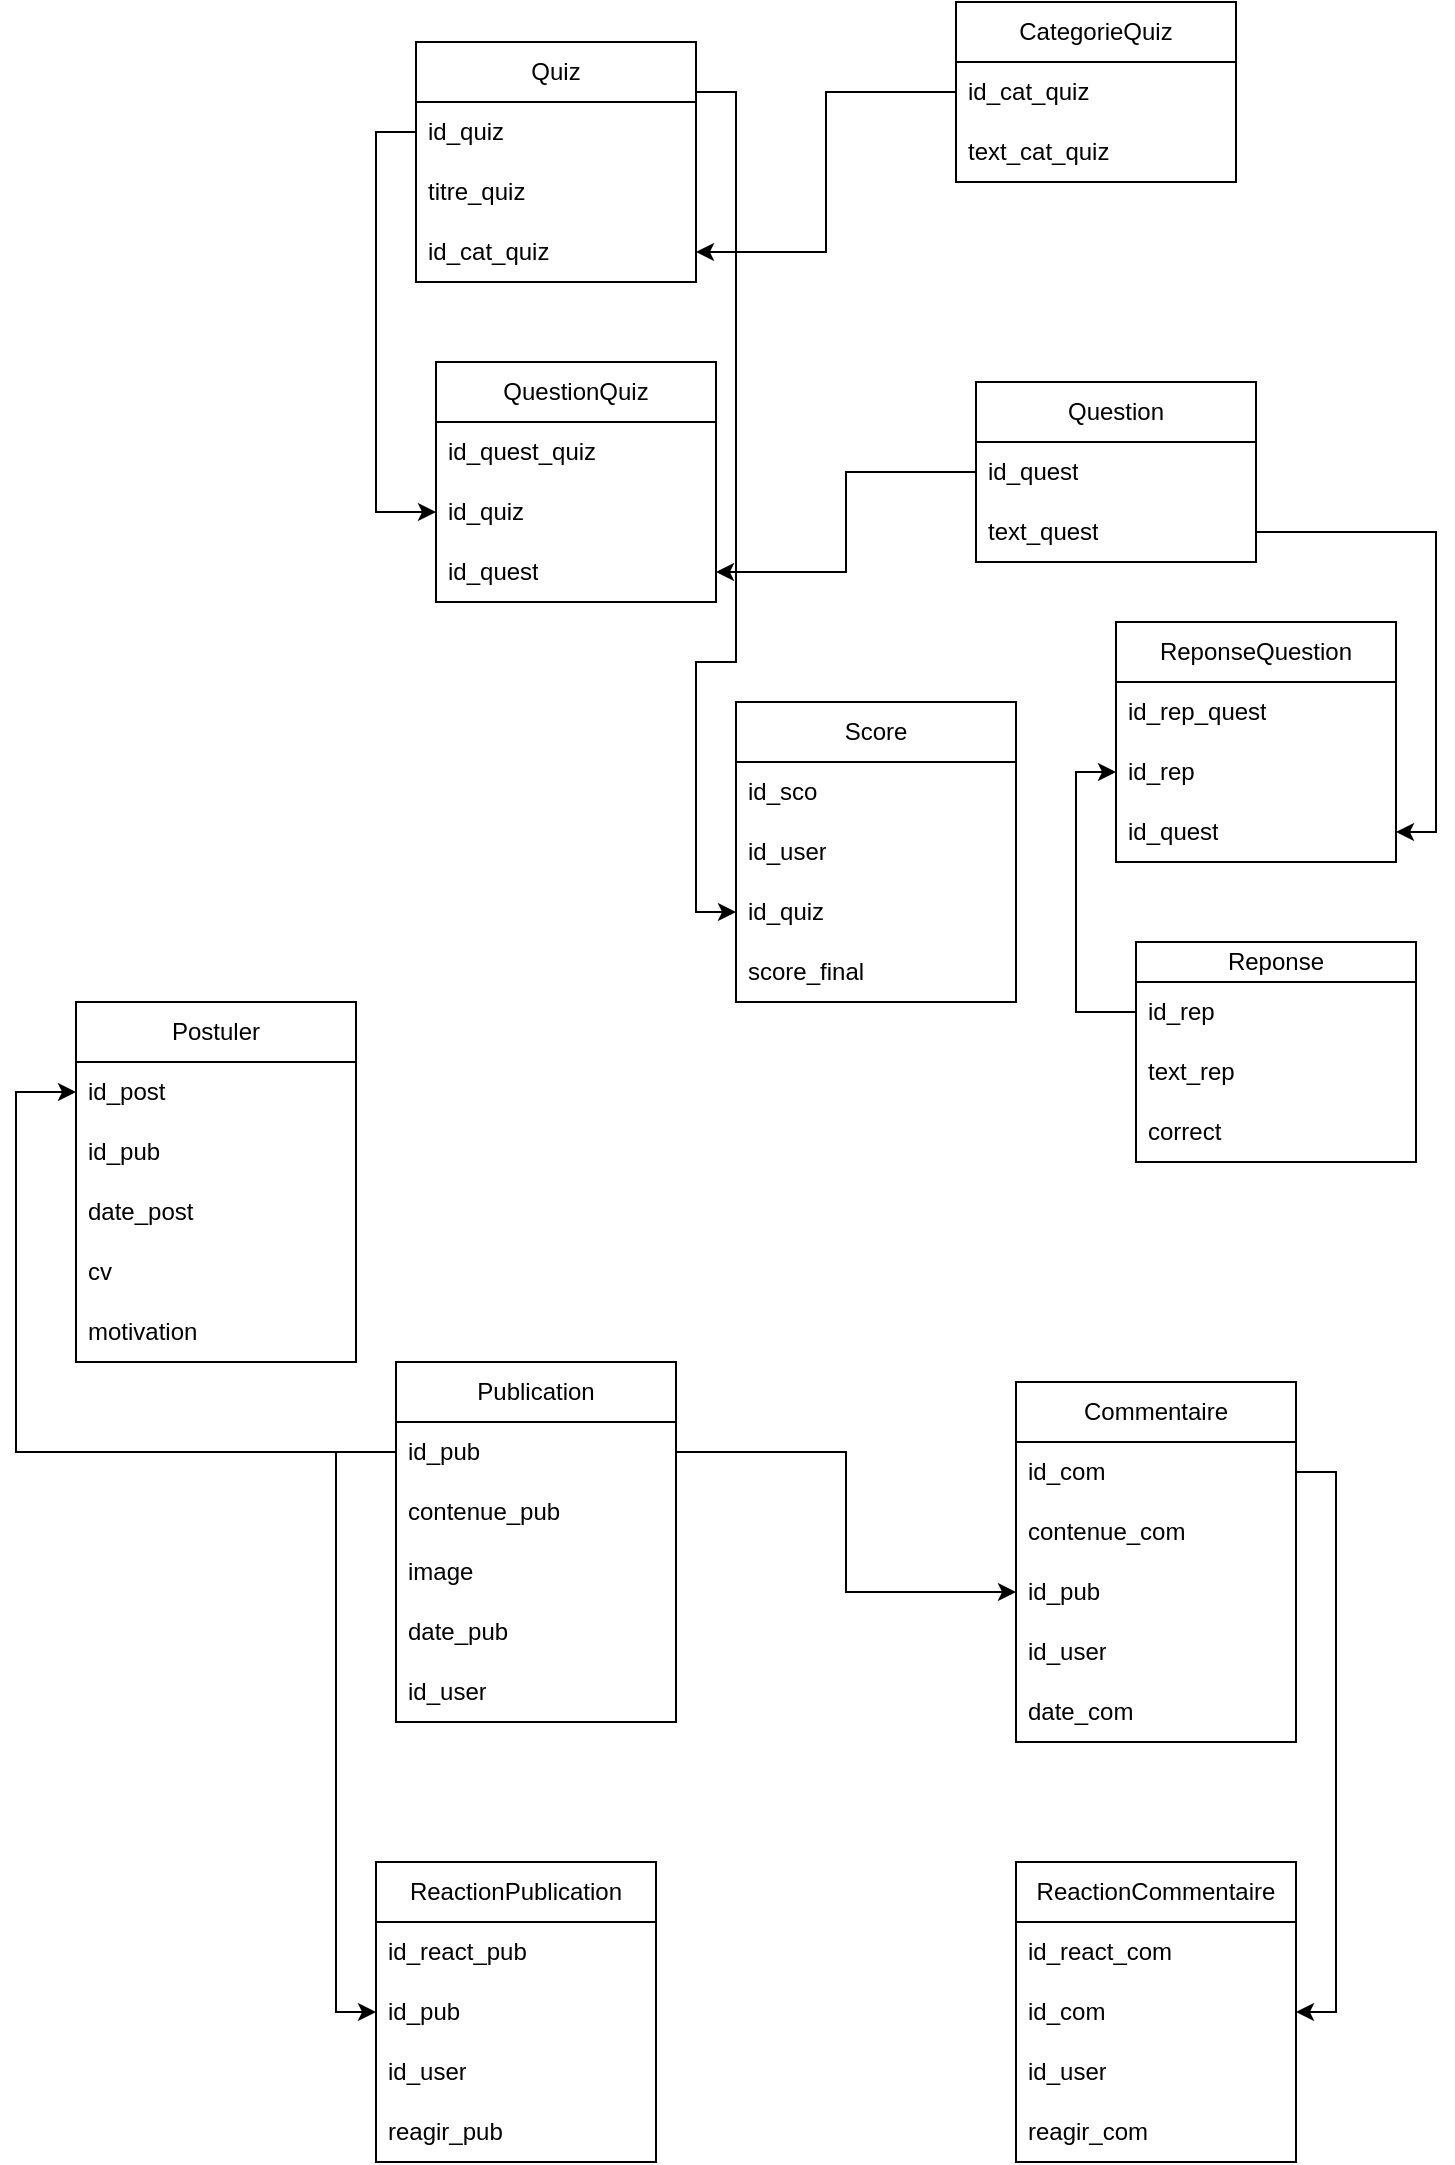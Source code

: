 <mxfile version="22.0.5" type="github">
  <diagram name="Page-1" id="UFJu97HvRUOwNE9ePPy3">
    <mxGraphModel dx="1594" dy="488" grid="1" gridSize="10" guides="1" tooltips="1" connect="1" arrows="1" fold="1" page="1" pageScale="1" pageWidth="827" pageHeight="1169" math="0" shadow="0">
      <root>
        <mxCell id="0" />
        <mxCell id="1" parent="0" />
        <mxCell id="z03NvMZPknzm_3UlsVg8-1" value="Question" style="swimlane;fontStyle=0;childLayout=stackLayout;horizontal=1;startSize=30;horizontalStack=0;resizeParent=1;resizeParentMax=0;resizeLast=0;collapsible=1;marginBottom=0;whiteSpace=wrap;html=1;" vertex="1" parent="1">
          <mxGeometry x="290" y="210" width="140" height="90" as="geometry" />
        </mxCell>
        <mxCell id="z03NvMZPknzm_3UlsVg8-2" value="id_quest" style="text;strokeColor=none;fillColor=none;align=left;verticalAlign=middle;spacingLeft=4;spacingRight=4;overflow=hidden;points=[[0,0.5],[1,0.5]];portConstraint=eastwest;rotatable=0;whiteSpace=wrap;html=1;" vertex="1" parent="z03NvMZPknzm_3UlsVg8-1">
          <mxGeometry y="30" width="140" height="30" as="geometry" />
        </mxCell>
        <mxCell id="z03NvMZPknzm_3UlsVg8-3" value="text_quest" style="text;strokeColor=none;fillColor=none;align=left;verticalAlign=middle;spacingLeft=4;spacingRight=4;overflow=hidden;points=[[0,0.5],[1,0.5]];portConstraint=eastwest;rotatable=0;whiteSpace=wrap;html=1;" vertex="1" parent="z03NvMZPknzm_3UlsVg8-1">
          <mxGeometry y="60" width="140" height="30" as="geometry" />
        </mxCell>
        <mxCell id="z03NvMZPknzm_3UlsVg8-5" value="Quiz" style="swimlane;fontStyle=0;childLayout=stackLayout;horizontal=1;startSize=30;horizontalStack=0;resizeParent=1;resizeParentMax=0;resizeLast=0;collapsible=1;marginBottom=0;whiteSpace=wrap;html=1;" vertex="1" parent="1">
          <mxGeometry x="10" y="40" width="140" height="120" as="geometry" />
        </mxCell>
        <mxCell id="z03NvMZPknzm_3UlsVg8-6" value="id_quiz" style="text;strokeColor=none;fillColor=none;align=left;verticalAlign=middle;spacingLeft=4;spacingRight=4;overflow=hidden;points=[[0,0.5],[1,0.5]];portConstraint=eastwest;rotatable=0;whiteSpace=wrap;html=1;" vertex="1" parent="z03NvMZPknzm_3UlsVg8-5">
          <mxGeometry y="30" width="140" height="30" as="geometry" />
        </mxCell>
        <mxCell id="z03NvMZPknzm_3UlsVg8-7" value="titre_quiz" style="text;strokeColor=none;fillColor=none;align=left;verticalAlign=middle;spacingLeft=4;spacingRight=4;overflow=hidden;points=[[0,0.5],[1,0.5]];portConstraint=eastwest;rotatable=0;whiteSpace=wrap;html=1;" vertex="1" parent="z03NvMZPknzm_3UlsVg8-5">
          <mxGeometry y="60" width="140" height="30" as="geometry" />
        </mxCell>
        <mxCell id="z03NvMZPknzm_3UlsVg8-33" value="id_cat_quiz" style="text;strokeColor=none;fillColor=none;align=left;verticalAlign=middle;spacingLeft=4;spacingRight=4;overflow=hidden;points=[[0,0.5],[1,0.5]];portConstraint=eastwest;rotatable=0;whiteSpace=wrap;html=1;" vertex="1" parent="z03NvMZPknzm_3UlsVg8-5">
          <mxGeometry y="90" width="140" height="30" as="geometry" />
        </mxCell>
        <mxCell id="z03NvMZPknzm_3UlsVg8-9" value="Reponse" style="swimlane;fontStyle=0;childLayout=stackLayout;horizontal=1;startSize=20;horizontalStack=0;resizeParent=1;resizeParentMax=0;resizeLast=0;collapsible=1;marginBottom=0;whiteSpace=wrap;html=1;" vertex="1" parent="1">
          <mxGeometry x="370" y="490" width="140" height="110" as="geometry" />
        </mxCell>
        <mxCell id="z03NvMZPknzm_3UlsVg8-10" value="id_rep" style="text;strokeColor=none;fillColor=none;align=left;verticalAlign=middle;spacingLeft=4;spacingRight=4;overflow=hidden;points=[[0,0.5],[1,0.5]];portConstraint=eastwest;rotatable=0;whiteSpace=wrap;html=1;" vertex="1" parent="z03NvMZPknzm_3UlsVg8-9">
          <mxGeometry y="20" width="140" height="30" as="geometry" />
        </mxCell>
        <mxCell id="z03NvMZPknzm_3UlsVg8-11" value="text_rep" style="text;strokeColor=none;fillColor=none;align=left;verticalAlign=middle;spacingLeft=4;spacingRight=4;overflow=hidden;points=[[0,0.5],[1,0.5]];portConstraint=eastwest;rotatable=0;whiteSpace=wrap;html=1;" vertex="1" parent="z03NvMZPknzm_3UlsVg8-9">
          <mxGeometry y="50" width="140" height="30" as="geometry" />
        </mxCell>
        <mxCell id="z03NvMZPknzm_3UlsVg8-12" value="correct" style="text;strokeColor=none;fillColor=none;align=left;verticalAlign=middle;spacingLeft=4;spacingRight=4;overflow=hidden;points=[[0,0.5],[1,0.5]];portConstraint=eastwest;rotatable=0;whiteSpace=wrap;html=1;" vertex="1" parent="z03NvMZPknzm_3UlsVg8-9">
          <mxGeometry y="80" width="140" height="30" as="geometry" />
        </mxCell>
        <mxCell id="z03NvMZPknzm_3UlsVg8-13" value="Score" style="swimlane;fontStyle=0;childLayout=stackLayout;horizontal=1;startSize=30;horizontalStack=0;resizeParent=1;resizeParentMax=0;resizeLast=0;collapsible=1;marginBottom=0;whiteSpace=wrap;html=1;" vertex="1" parent="1">
          <mxGeometry x="170" y="370" width="140" height="150" as="geometry" />
        </mxCell>
        <mxCell id="z03NvMZPknzm_3UlsVg8-14" value="id_sco" style="text;strokeColor=none;fillColor=none;align=left;verticalAlign=middle;spacingLeft=4;spacingRight=4;overflow=hidden;points=[[0,0.5],[1,0.5]];portConstraint=eastwest;rotatable=0;whiteSpace=wrap;html=1;" vertex="1" parent="z03NvMZPknzm_3UlsVg8-13">
          <mxGeometry y="30" width="140" height="30" as="geometry" />
        </mxCell>
        <mxCell id="z03NvMZPknzm_3UlsVg8-15" value="id_user" style="text;strokeColor=none;fillColor=none;align=left;verticalAlign=middle;spacingLeft=4;spacingRight=4;overflow=hidden;points=[[0,0.5],[1,0.5]];portConstraint=eastwest;rotatable=0;whiteSpace=wrap;html=1;" vertex="1" parent="z03NvMZPknzm_3UlsVg8-13">
          <mxGeometry y="60" width="140" height="30" as="geometry" />
        </mxCell>
        <mxCell id="z03NvMZPknzm_3UlsVg8-16" value="id_quiz" style="text;strokeColor=none;fillColor=none;align=left;verticalAlign=middle;spacingLeft=4;spacingRight=4;overflow=hidden;points=[[0,0.5],[1,0.5]];portConstraint=eastwest;rotatable=0;whiteSpace=wrap;html=1;" vertex="1" parent="z03NvMZPknzm_3UlsVg8-13">
          <mxGeometry y="90" width="140" height="30" as="geometry" />
        </mxCell>
        <mxCell id="z03NvMZPknzm_3UlsVg8-17" value="score_final" style="text;strokeColor=none;fillColor=none;align=left;verticalAlign=middle;spacingLeft=4;spacingRight=4;overflow=hidden;points=[[0,0.5],[1,0.5]];portConstraint=eastwest;rotatable=0;whiteSpace=wrap;html=1;" vertex="1" parent="z03NvMZPknzm_3UlsVg8-13">
          <mxGeometry y="120" width="140" height="30" as="geometry" />
        </mxCell>
        <mxCell id="z03NvMZPknzm_3UlsVg8-18" style="edgeStyle=orthogonalEdgeStyle;rounded=0;orthogonalLoop=1;jettySize=auto;html=1;exitX=1;exitY=0.5;exitDx=0;exitDy=0;entryX=0;entryY=0.5;entryDx=0;entryDy=0;" edge="1" parent="1" source="z03NvMZPknzm_3UlsVg8-6" target="z03NvMZPknzm_3UlsVg8-16">
          <mxGeometry relative="1" as="geometry">
            <Array as="points">
              <mxPoint x="170" y="65" />
              <mxPoint x="170" y="350" />
              <mxPoint x="150" y="350" />
              <mxPoint x="150" y="475" />
            </Array>
          </mxGeometry>
        </mxCell>
        <mxCell id="z03NvMZPknzm_3UlsVg8-19" value="QuestionQuiz" style="swimlane;fontStyle=0;childLayout=stackLayout;horizontal=1;startSize=30;horizontalStack=0;resizeParent=1;resizeParentMax=0;resizeLast=0;collapsible=1;marginBottom=0;whiteSpace=wrap;html=1;" vertex="1" parent="1">
          <mxGeometry x="20" y="200" width="140" height="120" as="geometry" />
        </mxCell>
        <mxCell id="z03NvMZPknzm_3UlsVg8-20" value="id_quest_quiz" style="text;strokeColor=none;fillColor=none;align=left;verticalAlign=middle;spacingLeft=4;spacingRight=4;overflow=hidden;points=[[0,0.5],[1,0.5]];portConstraint=eastwest;rotatable=0;whiteSpace=wrap;html=1;" vertex="1" parent="z03NvMZPknzm_3UlsVg8-19">
          <mxGeometry y="30" width="140" height="30" as="geometry" />
        </mxCell>
        <mxCell id="z03NvMZPknzm_3UlsVg8-21" value="id_quiz" style="text;strokeColor=none;fillColor=none;align=left;verticalAlign=middle;spacingLeft=4;spacingRight=4;overflow=hidden;points=[[0,0.5],[1,0.5]];portConstraint=eastwest;rotatable=0;whiteSpace=wrap;html=1;" vertex="1" parent="z03NvMZPknzm_3UlsVg8-19">
          <mxGeometry y="60" width="140" height="30" as="geometry" />
        </mxCell>
        <mxCell id="z03NvMZPknzm_3UlsVg8-30" value="id_quest" style="text;strokeColor=none;fillColor=none;align=left;verticalAlign=middle;spacingLeft=4;spacingRight=4;overflow=hidden;points=[[0,0.5],[1,0.5]];portConstraint=eastwest;rotatable=0;whiteSpace=wrap;html=1;" vertex="1" parent="z03NvMZPknzm_3UlsVg8-19">
          <mxGeometry y="90" width="140" height="30" as="geometry" />
        </mxCell>
        <mxCell id="z03NvMZPknzm_3UlsVg8-23" style="edgeStyle=orthogonalEdgeStyle;rounded=0;orthogonalLoop=1;jettySize=auto;html=1;exitX=0;exitY=0.5;exitDx=0;exitDy=0;entryX=0;entryY=0.5;entryDx=0;entryDy=0;" edge="1" parent="1" source="z03NvMZPknzm_3UlsVg8-6" target="z03NvMZPknzm_3UlsVg8-21">
          <mxGeometry relative="1" as="geometry" />
        </mxCell>
        <mxCell id="z03NvMZPknzm_3UlsVg8-24" value="ReponseQuestion" style="swimlane;fontStyle=0;childLayout=stackLayout;horizontal=1;startSize=30;horizontalStack=0;resizeParent=1;resizeParentMax=0;resizeLast=0;collapsible=1;marginBottom=0;whiteSpace=wrap;html=1;" vertex="1" parent="1">
          <mxGeometry x="360" y="330" width="140" height="120" as="geometry" />
        </mxCell>
        <mxCell id="z03NvMZPknzm_3UlsVg8-25" value="id_rep_quest" style="text;strokeColor=none;fillColor=none;align=left;verticalAlign=middle;spacingLeft=4;spacingRight=4;overflow=hidden;points=[[0,0.5],[1,0.5]];portConstraint=eastwest;rotatable=0;whiteSpace=wrap;html=1;" vertex="1" parent="z03NvMZPknzm_3UlsVg8-24">
          <mxGeometry y="30" width="140" height="30" as="geometry" />
        </mxCell>
        <mxCell id="z03NvMZPknzm_3UlsVg8-26" value="id_rep" style="text;strokeColor=none;fillColor=none;align=left;verticalAlign=middle;spacingLeft=4;spacingRight=4;overflow=hidden;points=[[0,0.5],[1,0.5]];portConstraint=eastwest;rotatable=0;whiteSpace=wrap;html=1;" vertex="1" parent="z03NvMZPknzm_3UlsVg8-24">
          <mxGeometry y="60" width="140" height="30" as="geometry" />
        </mxCell>
        <mxCell id="z03NvMZPknzm_3UlsVg8-27" value="id_quest" style="text;strokeColor=none;fillColor=none;align=left;verticalAlign=middle;spacingLeft=4;spacingRight=4;overflow=hidden;points=[[0,0.5],[1,0.5]];portConstraint=eastwest;rotatable=0;whiteSpace=wrap;html=1;" vertex="1" parent="z03NvMZPknzm_3UlsVg8-24">
          <mxGeometry y="90" width="140" height="30" as="geometry" />
        </mxCell>
        <mxCell id="z03NvMZPknzm_3UlsVg8-28" style="edgeStyle=orthogonalEdgeStyle;rounded=0;orthogonalLoop=1;jettySize=auto;html=1;exitX=1;exitY=0.5;exitDx=0;exitDy=0;entryX=1;entryY=0.5;entryDx=0;entryDy=0;" edge="1" parent="1" source="z03NvMZPknzm_3UlsVg8-3" target="z03NvMZPknzm_3UlsVg8-27">
          <mxGeometry relative="1" as="geometry" />
        </mxCell>
        <mxCell id="z03NvMZPknzm_3UlsVg8-29" style="edgeStyle=orthogonalEdgeStyle;rounded=0;orthogonalLoop=1;jettySize=auto;html=1;exitX=0;exitY=0.5;exitDx=0;exitDy=0;entryX=0;entryY=0.5;entryDx=0;entryDy=0;" edge="1" parent="1" source="z03NvMZPknzm_3UlsVg8-10" target="z03NvMZPknzm_3UlsVg8-26">
          <mxGeometry relative="1" as="geometry" />
        </mxCell>
        <mxCell id="z03NvMZPknzm_3UlsVg8-32" style="edgeStyle=orthogonalEdgeStyle;rounded=0;orthogonalLoop=1;jettySize=auto;html=1;exitX=0;exitY=0.5;exitDx=0;exitDy=0;entryX=1;entryY=0.5;entryDx=0;entryDy=0;" edge="1" parent="1" source="z03NvMZPknzm_3UlsVg8-2" target="z03NvMZPknzm_3UlsVg8-30">
          <mxGeometry relative="1" as="geometry" />
        </mxCell>
        <mxCell id="z03NvMZPknzm_3UlsVg8-34" value="CategorieQuiz&lt;br&gt;" style="swimlane;fontStyle=0;childLayout=stackLayout;horizontal=1;startSize=30;horizontalStack=0;resizeParent=1;resizeParentMax=0;resizeLast=0;collapsible=1;marginBottom=0;whiteSpace=wrap;html=1;" vertex="1" parent="1">
          <mxGeometry x="280" y="20" width="140" height="90" as="geometry" />
        </mxCell>
        <mxCell id="z03NvMZPknzm_3UlsVg8-35" value="id_cat_quiz" style="text;strokeColor=none;fillColor=none;align=left;verticalAlign=middle;spacingLeft=4;spacingRight=4;overflow=hidden;points=[[0,0.5],[1,0.5]];portConstraint=eastwest;rotatable=0;whiteSpace=wrap;html=1;" vertex="1" parent="z03NvMZPknzm_3UlsVg8-34">
          <mxGeometry y="30" width="140" height="30" as="geometry" />
        </mxCell>
        <mxCell id="z03NvMZPknzm_3UlsVg8-36" value="text_cat_quiz" style="text;strokeColor=none;fillColor=none;align=left;verticalAlign=middle;spacingLeft=4;spacingRight=4;overflow=hidden;points=[[0,0.5],[1,0.5]];portConstraint=eastwest;rotatable=0;whiteSpace=wrap;html=1;" vertex="1" parent="z03NvMZPknzm_3UlsVg8-34">
          <mxGeometry y="60" width="140" height="30" as="geometry" />
        </mxCell>
        <mxCell id="z03NvMZPknzm_3UlsVg8-38" style="edgeStyle=orthogonalEdgeStyle;rounded=0;orthogonalLoop=1;jettySize=auto;html=1;exitX=0;exitY=0.5;exitDx=0;exitDy=0;entryX=1;entryY=0.5;entryDx=0;entryDy=0;" edge="1" parent="1" source="z03NvMZPknzm_3UlsVg8-35" target="z03NvMZPknzm_3UlsVg8-33">
          <mxGeometry relative="1" as="geometry" />
        </mxCell>
        <mxCell id="z03NvMZPknzm_3UlsVg8-39" value="Publication" style="swimlane;fontStyle=0;childLayout=stackLayout;horizontal=1;startSize=30;horizontalStack=0;resizeParent=1;resizeParentMax=0;resizeLast=0;collapsible=1;marginBottom=0;whiteSpace=wrap;html=1;" vertex="1" parent="1">
          <mxGeometry y="700" width="140" height="180" as="geometry" />
        </mxCell>
        <mxCell id="z03NvMZPknzm_3UlsVg8-40" value="id_pub" style="text;strokeColor=none;fillColor=none;align=left;verticalAlign=middle;spacingLeft=4;spacingRight=4;overflow=hidden;points=[[0,0.5],[1,0.5]];portConstraint=eastwest;rotatable=0;whiteSpace=wrap;html=1;" vertex="1" parent="z03NvMZPknzm_3UlsVg8-39">
          <mxGeometry y="30" width="140" height="30" as="geometry" />
        </mxCell>
        <mxCell id="z03NvMZPknzm_3UlsVg8-41" value="contenue_pub" style="text;strokeColor=none;fillColor=none;align=left;verticalAlign=middle;spacingLeft=4;spacingRight=4;overflow=hidden;points=[[0,0.5],[1,0.5]];portConstraint=eastwest;rotatable=0;whiteSpace=wrap;html=1;" vertex="1" parent="z03NvMZPknzm_3UlsVg8-39">
          <mxGeometry y="60" width="140" height="30" as="geometry" />
        </mxCell>
        <mxCell id="z03NvMZPknzm_3UlsVg8-42" value="image" style="text;strokeColor=none;fillColor=none;align=left;verticalAlign=middle;spacingLeft=4;spacingRight=4;overflow=hidden;points=[[0,0.5],[1,0.5]];portConstraint=eastwest;rotatable=0;whiteSpace=wrap;html=1;" vertex="1" parent="z03NvMZPknzm_3UlsVg8-39">
          <mxGeometry y="90" width="140" height="30" as="geometry" />
        </mxCell>
        <mxCell id="z03NvMZPknzm_3UlsVg8-43" value="date_pub" style="text;strokeColor=none;fillColor=none;align=left;verticalAlign=middle;spacingLeft=4;spacingRight=4;overflow=hidden;points=[[0,0.5],[1,0.5]];portConstraint=eastwest;rotatable=0;whiteSpace=wrap;html=1;" vertex="1" parent="z03NvMZPknzm_3UlsVg8-39">
          <mxGeometry y="120" width="140" height="30" as="geometry" />
        </mxCell>
        <mxCell id="z03NvMZPknzm_3UlsVg8-44" value="id_user" style="text;strokeColor=none;fillColor=none;align=left;verticalAlign=middle;spacingLeft=4;spacingRight=4;overflow=hidden;points=[[0,0.5],[1,0.5]];portConstraint=eastwest;rotatable=0;whiteSpace=wrap;html=1;" vertex="1" parent="z03NvMZPknzm_3UlsVg8-39">
          <mxGeometry y="150" width="140" height="30" as="geometry" />
        </mxCell>
        <mxCell id="z03NvMZPknzm_3UlsVg8-45" value="Commentaire" style="swimlane;fontStyle=0;childLayout=stackLayout;horizontal=1;startSize=30;horizontalStack=0;resizeParent=1;resizeParentMax=0;resizeLast=0;collapsible=1;marginBottom=0;whiteSpace=wrap;html=1;" vertex="1" parent="1">
          <mxGeometry x="310" y="710" width="140" height="180" as="geometry" />
        </mxCell>
        <mxCell id="z03NvMZPknzm_3UlsVg8-46" value="id_com" style="text;strokeColor=none;fillColor=none;align=left;verticalAlign=middle;spacingLeft=4;spacingRight=4;overflow=hidden;points=[[0,0.5],[1,0.5]];portConstraint=eastwest;rotatable=0;whiteSpace=wrap;html=1;" vertex="1" parent="z03NvMZPknzm_3UlsVg8-45">
          <mxGeometry y="30" width="140" height="30" as="geometry" />
        </mxCell>
        <mxCell id="z03NvMZPknzm_3UlsVg8-47" value="contenue_com" style="text;strokeColor=none;fillColor=none;align=left;verticalAlign=middle;spacingLeft=4;spacingRight=4;overflow=hidden;points=[[0,0.5],[1,0.5]];portConstraint=eastwest;rotatable=0;whiteSpace=wrap;html=1;" vertex="1" parent="z03NvMZPknzm_3UlsVg8-45">
          <mxGeometry y="60" width="140" height="30" as="geometry" />
        </mxCell>
        <mxCell id="z03NvMZPknzm_3UlsVg8-48" value="id_pub" style="text;strokeColor=none;fillColor=none;align=left;verticalAlign=middle;spacingLeft=4;spacingRight=4;overflow=hidden;points=[[0,0.5],[1,0.5]];portConstraint=eastwest;rotatable=0;whiteSpace=wrap;html=1;" vertex="1" parent="z03NvMZPknzm_3UlsVg8-45">
          <mxGeometry y="90" width="140" height="30" as="geometry" />
        </mxCell>
        <mxCell id="z03NvMZPknzm_3UlsVg8-49" value="id_user" style="text;strokeColor=none;fillColor=none;align=left;verticalAlign=middle;spacingLeft=4;spacingRight=4;overflow=hidden;points=[[0,0.5],[1,0.5]];portConstraint=eastwest;rotatable=0;whiteSpace=wrap;html=1;" vertex="1" parent="z03NvMZPknzm_3UlsVg8-45">
          <mxGeometry y="120" width="140" height="30" as="geometry" />
        </mxCell>
        <mxCell id="z03NvMZPknzm_3UlsVg8-51" value="date_com" style="text;strokeColor=none;fillColor=none;align=left;verticalAlign=middle;spacingLeft=4;spacingRight=4;overflow=hidden;points=[[0,0.5],[1,0.5]];portConstraint=eastwest;rotatable=0;whiteSpace=wrap;html=1;" vertex="1" parent="z03NvMZPknzm_3UlsVg8-45">
          <mxGeometry y="150" width="140" height="30" as="geometry" />
        </mxCell>
        <mxCell id="z03NvMZPknzm_3UlsVg8-52" value="ReactionPublication" style="swimlane;fontStyle=0;childLayout=stackLayout;horizontal=1;startSize=30;horizontalStack=0;resizeParent=1;resizeParentMax=0;resizeLast=0;collapsible=1;marginBottom=0;whiteSpace=wrap;html=1;" vertex="1" parent="1">
          <mxGeometry x="-10" y="950" width="140" height="150" as="geometry" />
        </mxCell>
        <mxCell id="z03NvMZPknzm_3UlsVg8-53" value="id_react_pub" style="text;strokeColor=none;fillColor=none;align=left;verticalAlign=middle;spacingLeft=4;spacingRight=4;overflow=hidden;points=[[0,0.5],[1,0.5]];portConstraint=eastwest;rotatable=0;whiteSpace=wrap;html=1;" vertex="1" parent="z03NvMZPknzm_3UlsVg8-52">
          <mxGeometry y="30" width="140" height="30" as="geometry" />
        </mxCell>
        <mxCell id="z03NvMZPknzm_3UlsVg8-60" value="id_pub" style="text;strokeColor=none;fillColor=none;align=left;verticalAlign=middle;spacingLeft=4;spacingRight=4;overflow=hidden;points=[[0,0.5],[1,0.5]];portConstraint=eastwest;rotatable=0;whiteSpace=wrap;html=1;" vertex="1" parent="z03NvMZPknzm_3UlsVg8-52">
          <mxGeometry y="60" width="140" height="30" as="geometry" />
        </mxCell>
        <mxCell id="z03NvMZPknzm_3UlsVg8-54" value="id_user" style="text;strokeColor=none;fillColor=none;align=left;verticalAlign=middle;spacingLeft=4;spacingRight=4;overflow=hidden;points=[[0,0.5],[1,0.5]];portConstraint=eastwest;rotatable=0;whiteSpace=wrap;html=1;" vertex="1" parent="z03NvMZPknzm_3UlsVg8-52">
          <mxGeometry y="90" width="140" height="30" as="geometry" />
        </mxCell>
        <mxCell id="z03NvMZPknzm_3UlsVg8-55" value="reagir_pub" style="text;strokeColor=none;fillColor=none;align=left;verticalAlign=middle;spacingLeft=4;spacingRight=4;overflow=hidden;points=[[0,0.5],[1,0.5]];portConstraint=eastwest;rotatable=0;whiteSpace=wrap;html=1;" vertex="1" parent="z03NvMZPknzm_3UlsVg8-52">
          <mxGeometry y="120" width="140" height="30" as="geometry" />
        </mxCell>
        <mxCell id="z03NvMZPknzm_3UlsVg8-56" value="ReactionCommentaire" style="swimlane;fontStyle=0;childLayout=stackLayout;horizontal=1;startSize=30;horizontalStack=0;resizeParent=1;resizeParentMax=0;resizeLast=0;collapsible=1;marginBottom=0;whiteSpace=wrap;html=1;" vertex="1" parent="1">
          <mxGeometry x="310" y="950" width="140" height="150" as="geometry" />
        </mxCell>
        <mxCell id="z03NvMZPknzm_3UlsVg8-57" value="id_react_com" style="text;strokeColor=none;fillColor=none;align=left;verticalAlign=middle;spacingLeft=4;spacingRight=4;overflow=hidden;points=[[0,0.5],[1,0.5]];portConstraint=eastwest;rotatable=0;whiteSpace=wrap;html=1;" vertex="1" parent="z03NvMZPknzm_3UlsVg8-56">
          <mxGeometry y="30" width="140" height="30" as="geometry" />
        </mxCell>
        <mxCell id="z03NvMZPknzm_3UlsVg8-61" value="id_com" style="text;strokeColor=none;fillColor=none;align=left;verticalAlign=middle;spacingLeft=4;spacingRight=4;overflow=hidden;points=[[0,0.5],[1,0.5]];portConstraint=eastwest;rotatable=0;whiteSpace=wrap;html=1;" vertex="1" parent="z03NvMZPknzm_3UlsVg8-56">
          <mxGeometry y="60" width="140" height="30" as="geometry" />
        </mxCell>
        <mxCell id="z03NvMZPknzm_3UlsVg8-58" value="id_user" style="text;strokeColor=none;fillColor=none;align=left;verticalAlign=middle;spacingLeft=4;spacingRight=4;overflow=hidden;points=[[0,0.5],[1,0.5]];portConstraint=eastwest;rotatable=0;whiteSpace=wrap;html=1;" vertex="1" parent="z03NvMZPknzm_3UlsVg8-56">
          <mxGeometry y="90" width="140" height="30" as="geometry" />
        </mxCell>
        <mxCell id="z03NvMZPknzm_3UlsVg8-59" value="reagir_com" style="text;strokeColor=none;fillColor=none;align=left;verticalAlign=middle;spacingLeft=4;spacingRight=4;overflow=hidden;points=[[0,0.5],[1,0.5]];portConstraint=eastwest;rotatable=0;whiteSpace=wrap;html=1;" vertex="1" parent="z03NvMZPknzm_3UlsVg8-56">
          <mxGeometry y="120" width="140" height="30" as="geometry" />
        </mxCell>
        <mxCell id="z03NvMZPknzm_3UlsVg8-62" style="edgeStyle=orthogonalEdgeStyle;rounded=0;orthogonalLoop=1;jettySize=auto;html=1;exitX=1;exitY=0.5;exitDx=0;exitDy=0;entryX=0;entryY=0.5;entryDx=0;entryDy=0;" edge="1" parent="1" source="z03NvMZPknzm_3UlsVg8-40" target="z03NvMZPknzm_3UlsVg8-48">
          <mxGeometry relative="1" as="geometry" />
        </mxCell>
        <mxCell id="z03NvMZPknzm_3UlsVg8-63" style="edgeStyle=orthogonalEdgeStyle;rounded=0;orthogonalLoop=1;jettySize=auto;html=1;exitX=1;exitY=0.5;exitDx=0;exitDy=0;entryX=1;entryY=0.5;entryDx=0;entryDy=0;" edge="1" parent="1" source="z03NvMZPknzm_3UlsVg8-46" target="z03NvMZPknzm_3UlsVg8-61">
          <mxGeometry relative="1" as="geometry" />
        </mxCell>
        <mxCell id="z03NvMZPknzm_3UlsVg8-64" style="edgeStyle=orthogonalEdgeStyle;rounded=0;orthogonalLoop=1;jettySize=auto;html=1;exitX=0;exitY=0.5;exitDx=0;exitDy=0;entryX=0;entryY=0.5;entryDx=0;entryDy=0;" edge="1" parent="1" source="z03NvMZPknzm_3UlsVg8-40" target="z03NvMZPknzm_3UlsVg8-60">
          <mxGeometry relative="1" as="geometry" />
        </mxCell>
        <mxCell id="z03NvMZPknzm_3UlsVg8-65" value="Postuler" style="swimlane;fontStyle=0;childLayout=stackLayout;horizontal=1;startSize=30;horizontalStack=0;resizeParent=1;resizeParentMax=0;resizeLast=0;collapsible=1;marginBottom=0;whiteSpace=wrap;html=1;" vertex="1" parent="1">
          <mxGeometry x="-160" y="520" width="140" height="180" as="geometry" />
        </mxCell>
        <mxCell id="z03NvMZPknzm_3UlsVg8-66" value="id_post" style="text;strokeColor=none;fillColor=none;align=left;verticalAlign=middle;spacingLeft=4;spacingRight=4;overflow=hidden;points=[[0,0.5],[1,0.5]];portConstraint=eastwest;rotatable=0;whiteSpace=wrap;html=1;" vertex="1" parent="z03NvMZPknzm_3UlsVg8-65">
          <mxGeometry y="30" width="140" height="30" as="geometry" />
        </mxCell>
        <mxCell id="z03NvMZPknzm_3UlsVg8-67" value="id_pub" style="text;strokeColor=none;fillColor=none;align=left;verticalAlign=middle;spacingLeft=4;spacingRight=4;overflow=hidden;points=[[0,0.5],[1,0.5]];portConstraint=eastwest;rotatable=0;whiteSpace=wrap;html=1;" vertex="1" parent="z03NvMZPknzm_3UlsVg8-65">
          <mxGeometry y="60" width="140" height="30" as="geometry" />
        </mxCell>
        <mxCell id="z03NvMZPknzm_3UlsVg8-68" value="date_post" style="text;strokeColor=none;fillColor=none;align=left;verticalAlign=middle;spacingLeft=4;spacingRight=4;overflow=hidden;points=[[0,0.5],[1,0.5]];portConstraint=eastwest;rotatable=0;whiteSpace=wrap;html=1;" vertex="1" parent="z03NvMZPknzm_3UlsVg8-65">
          <mxGeometry y="90" width="140" height="30" as="geometry" />
        </mxCell>
        <mxCell id="z03NvMZPknzm_3UlsVg8-69" value="cv" style="text;strokeColor=none;fillColor=none;align=left;verticalAlign=middle;spacingLeft=4;spacingRight=4;overflow=hidden;points=[[0,0.5],[1,0.5]];portConstraint=eastwest;rotatable=0;whiteSpace=wrap;html=1;" vertex="1" parent="z03NvMZPknzm_3UlsVg8-65">
          <mxGeometry y="120" width="140" height="30" as="geometry" />
        </mxCell>
        <mxCell id="z03NvMZPknzm_3UlsVg8-70" value="motivation" style="text;strokeColor=none;fillColor=none;align=left;verticalAlign=middle;spacingLeft=4;spacingRight=4;overflow=hidden;points=[[0,0.5],[1,0.5]];portConstraint=eastwest;rotatable=0;whiteSpace=wrap;html=1;" vertex="1" parent="z03NvMZPknzm_3UlsVg8-65">
          <mxGeometry y="150" width="140" height="30" as="geometry" />
        </mxCell>
        <mxCell id="z03NvMZPknzm_3UlsVg8-71" style="edgeStyle=orthogonalEdgeStyle;rounded=0;orthogonalLoop=1;jettySize=auto;html=1;exitX=0;exitY=0.5;exitDx=0;exitDy=0;entryX=0;entryY=0.5;entryDx=0;entryDy=0;" edge="1" parent="1" source="z03NvMZPknzm_3UlsVg8-40" target="z03NvMZPknzm_3UlsVg8-66">
          <mxGeometry relative="1" as="geometry">
            <Array as="points">
              <mxPoint x="-190" y="745" />
              <mxPoint x="-190" y="565" />
            </Array>
          </mxGeometry>
        </mxCell>
      </root>
    </mxGraphModel>
  </diagram>
</mxfile>
